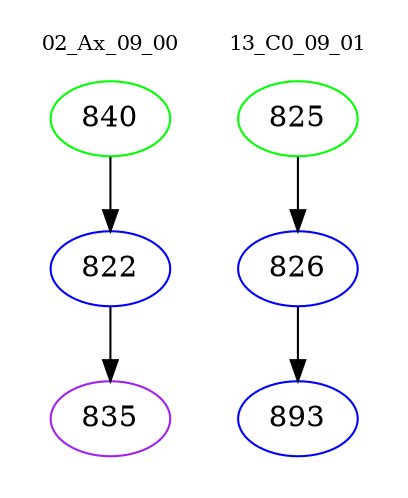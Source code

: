 digraph{
subgraph cluster_0 {
color = white
label = "02_Ax_09_00";
fontsize=10;
T0_840 [label="840", color="green"]
T0_840 -> T0_822 [color="black"]
T0_822 [label="822", color="blue"]
T0_822 -> T0_835 [color="black"]
T0_835 [label="835", color="purple"]
}
subgraph cluster_1 {
color = white
label = "13_C0_09_01";
fontsize=10;
T1_825 [label="825", color="green"]
T1_825 -> T1_826 [color="black"]
T1_826 [label="826", color="blue"]
T1_826 -> T1_893 [color="black"]
T1_893 [label="893", color="blue"]
}
}

